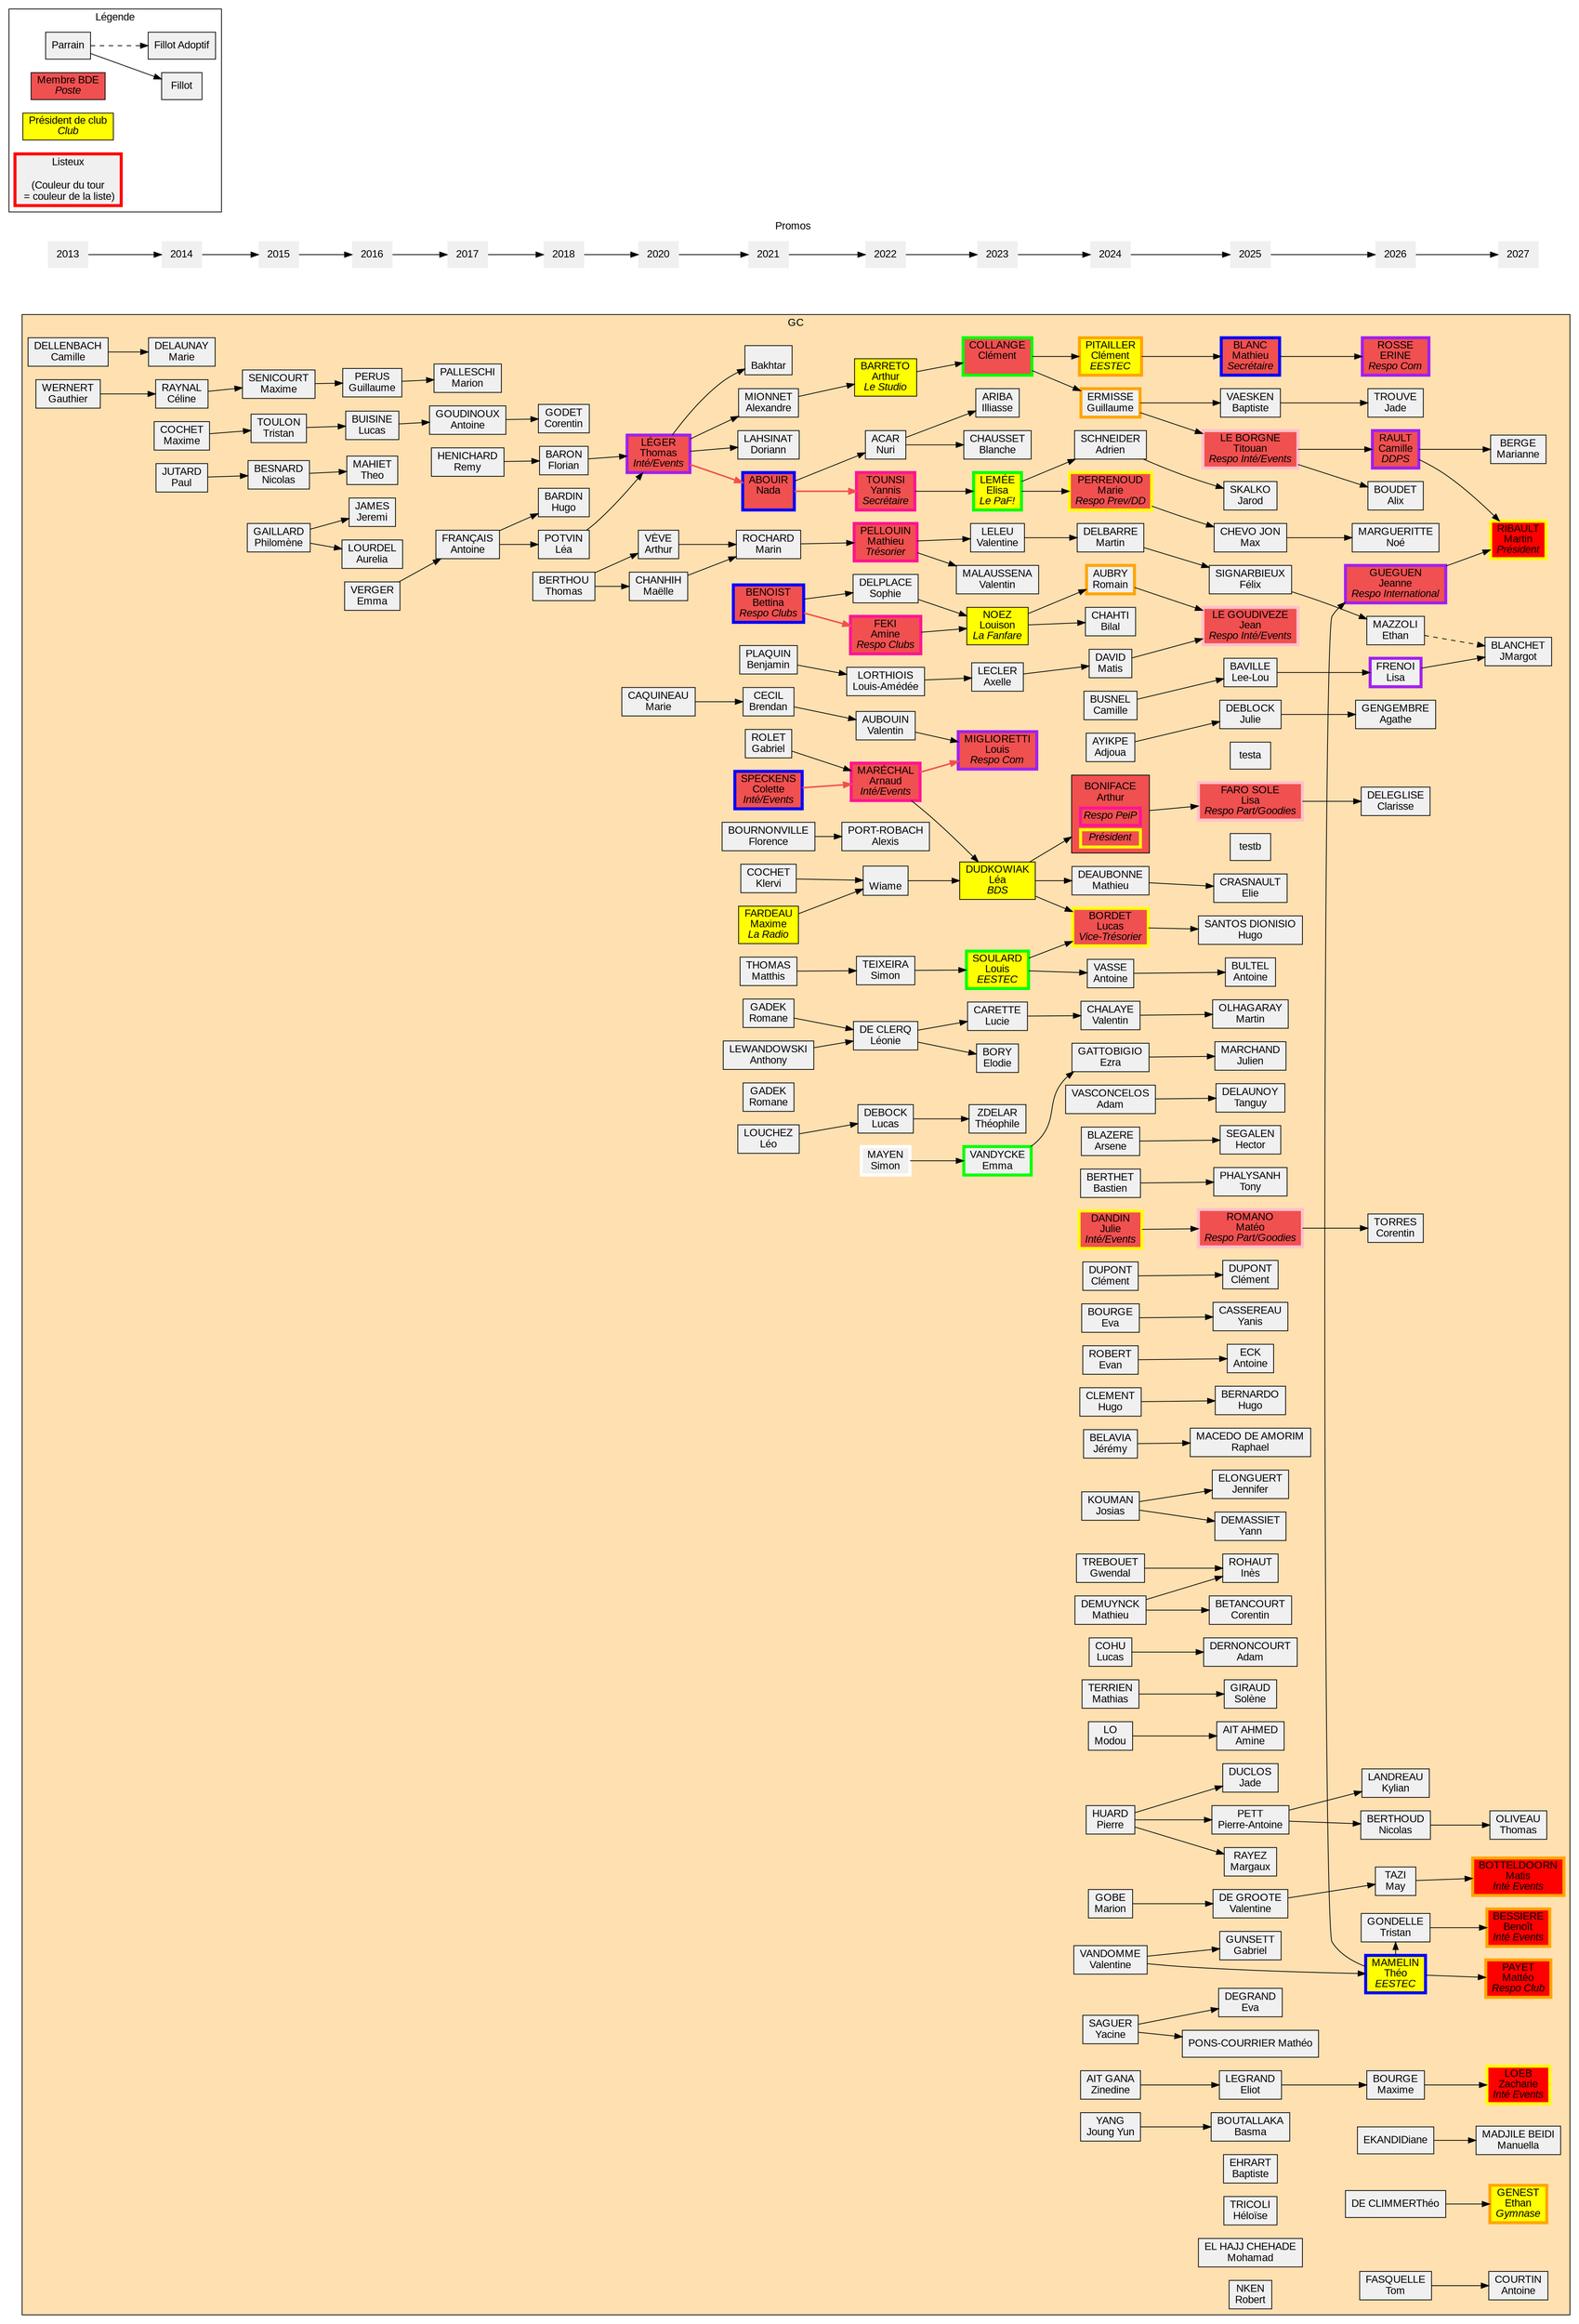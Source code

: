 digraph gc {
	graph [
		charset = "UTF-8";
		style = filled;
		fontname = "Arial";
	];

	node [
		shape = box;
		style = filled;
		fillcolor = "#f0f0f0";
		fontname = "Arial";
	];

	rankdir = LR;

	subgraph cluster_promos {
		label = "Promos";
		penwidth = 0;
		color = none;
		node [shape = none];

		"2013" -> "2014" -> "2015" -> "2016" -> "2017" -> "2018" -> "2020" -> "2021" -> "2022" -> "2023" -> "2024" -> "2025" -> "2026" -> "2027";
	}
		subgraph cluster_legende {
		label = "Légende";
		fillcolor = none;

		leg_parrain	[label = "Parrain"];
		leg_fillot	[label = "Fillot"];
		leg_fillotadop	[label = "Fillot Adoptif"];
		leg_BDE		[label = <Membre BDE<BR/><I>Poste</I>> fillcolor="#f05050"];
		leg_prez	[label = <Président de club<BR/><I>Club</I>> fillcolor="yellow"];
		leg_listeux	[label = "Listeux\n\n(Couleur du tour\n = couleur de la liste)" penwidth=4 color="red"];

		leg_parrain -> leg_fillot;
		leg_parrain -> leg_fillotadop [style = "dashed"];
	}
	

	subgraph cluster_GC {
		label = "GC";
		fillcolor = "#FFE0B0";

		{ rank = "same";
			camilledelle	[label = "DELLENBACH\nCamille"];
			gauthierwern	[label = "WERNERT\nGauthier"];
		}

		{ rank = "same";
			celineraynal	[label = "RAYNAL\nCéline"];
			mariedelaun	[label = "DELAUNAY\nMarie"];
			maximecoche	[label = "COCHET\nMaxime"];
			pauljutard	[label = "JUTARD\nPaul"];
		}
		camilledelle -> mariedelaun;
		gauthierwern -> celineraynal;
		
		{ rank="same";
			// camilleberb	[label = "BERBINEAU\nCamille"];
			// jeanarnaudesp	[label = "ESPINNASSOUZE\nJean Arnaud"];
			// loannehuet	[label = "HUET\nLoanne"];
			// nabildinar	[label = "DINARI\nNabil"];
			maximesenic	[label = "SENICOURT\nMaxime"];
			nicolasbes	[label = "BESNARD\nNicolas"];
			philomenegai	[label = "GAILLARD\nPhilomène"];
			// remidubois	[label = "DUBOIS\nRemi"];
			// stevenbolz	[label = "BOLZER\nSteven"];
			tristantoul	[label = "TOULON\nTristan"];
			// yanaviss	[label = "AVISSE\nYan"];
		}
		celineraynal -> maximesenic;
		maximecoche -> tristantoul;
		pauljutard -> nicolasbes;

		{ rank="same";
			aurelialourd	[label = "LOURDEL\nAurelia"];
			emmaverge	[label = "VERGER\nEmma"];
			guillaumeper	[label = "PERUS\nGuillaume"];
			jeremijame	[label = "JAMES\nJeremi"];
			lucasbuis	[label = "BUISINE\nLucas"];
			theomahi	[label = "MAHIET\nTheo"];
		}
		philomenegai -> aurelialourd;
		philomenegai -> jeremijame;
		maximesenic -> guillaumeper;
		nicolasbes -> theomahi;
		tristantoul -> lucasbuis;

		{ rank="same";
			antoinefran	[label = "FRANÇAIS\nAntoine"];
			antoinegoud	[label = "GOUDINOUX\nAntoine"];
			marionpalle	[label = "PALLESCHI\nMarion"];
			remyheni	[label = "HENICHARD\nRemy"];
		}
		emmaverge -> antoinefran;
		guillaumeper -> marionpalle;
		lucasbuis -> antoinegoud;

		{ rank="same";
			corentingode	[label = "GODET\nCorentin"];
			florianbaron	[label = "BARON\nFlorian"];
			hugobard	[label = "BARDIN\nHugo"];
			leapotvin	[label = "POTVIN\nLéa"];
			thomasberthou	[label = "BERTHOU\nThomas"];
		}
		antoinefran -> leapotvin;
		antoinefran -> hugobard;
		antoinegoud -> corentingode;
		remyheni -> florianbaron;

		{ rank="same";
			arthurvev	[label = "VÈVE\nArthur"];
			maellechan	[label = "CHANHIH\nMaëlle"];
			mariecaqui	[label = "CAQUINEAU\nMarie"];
			thomaslege	[label = <LÉGER<BR/>Thomas<BR/><I>Inté/Events</I>> fillcolor="#f05050" penwidth=4 color="purple"];
		}
		florianbaron -> thomaslege;
		leapotvin -> thomaslege;
		thomasberthou -> arthurvev;
		thomasberthou -> maellechan;

		{ rank="same";
			alexandremion	[label = "MIONNET\nAlexandre"];
			anthonylewa	[label = "LEWANDOWSKI\nAnthony"];
			bakhtar		[label = "\nBakhtar"];
			benjaminplaq	[label = "PLAQUIN\nBenjamin"];
			bettinabeno	[label = <BENOIST<BR/>Bettina<BR/><I>Respo Clubs</I>> fillcolor="#f05050" penwidth=4 color="blue"];
			brendancec	[label = "CECIL\nBrendan"];
			coletespeck	[label = <SPECKENS<BR/>Colette<BR/><I>Inté/Events</I>> fillcolor="#f05050" penwidth=4 color="blue"];
			doriannlahs	[label = "LAHSINAT\nDoriann"];
			florencebourn	[label = "BOURNONVILLE\nFlorence"];
			gabrielrol	[label = "ROLET\nGabriel"];
			klervicoch	[label = "COCHET\nKlervi"];
			leolouche	[label = "LOUCHEZ\nLéo"];
			marinroch	[label = "ROCHARD\nMarin"];
			matthistho	[label = "THOMAS\nMatthis"];
			maximefarde	[label = <FARDEAU<BR/>Maxime<BR/><I>La Radio</I>> fillcolor="yellow"];
			nadaabouir	[label = <ABOUIR<BR/>Nada<BR/><I> </I>> fillcolor="#f05050" penwidth=4 color="blue"];
			romanegad	[label = "GADEK\nRomane"];
			romanegade	[label = "GADEK\nRomane"];
		}
		arthurvev -> marinroch;
		maellechan -> marinroch;
		mariecaqui -> brendancec;
		thomaslege -> alexandremion;
		thomaslege -> bakhtar;
		thomaslege -> doriannlahs;
		thomaslege -> nadaabouir [penwidth=2 color = "#f05050"];

		{ rank="same";
			alexisportrob	[label = "PORT-ROBACH\nAlexis"];
			aminefeki	[label = <FEKI<BR/>Amine<BR/><I>Respo Clubs</I>> fillcolor="#f05050" penwidth=4 color="deeppink"];
			arnaudmarech	[label = <MARÉCHAL<BR/>Arnaud<BR/><I>Inté/Events</I>> fillcolor="#f05050" penwidth=4 color="deeppink"];
			arthurbarreto	[label = <BARRETO<BR/>Arthur<BR/><I>Le Studio</I>> fillcolor="yellow"];
			leoniedec	[label = "DE CLERQ\nLéonie"];
			louisamedeelo	[label = "LORTHIOIS\nLouis-Amédée"];
			lucasdebock	[label = "DEBOCK\nLucas"];
			mathieupell	[label = <PELLOUIN<BR/>Mathieu<BR/><I>Trésorier</I>> fillcolor="#f05050" penwidth=4 color="deeppink"];
			nuriacar	[label = "ACAR\nNuri"];
			simonmayen	[label = "MAYEN\nSimon" penwidth=4 color="white"];
			simonteixe	[label = "TEIXEIRA\nSimon"];
			sophiedelp	[label = "DELPLACE\nSophie"];
			valentinaubou	[label = "AUBOUIN\nValentin"];
			yannistouns	[label = <TOUNSI<BR/>Yannis<BR/><I>Secrétaire</I>> fillcolor="#f05050" penwidth=4 color="deeppink"];
			wiame		[label = "\nWiame"];
		}
		alexandremion -> arthurbarreto;
		anthonylewa -> leoniedec;
		benjaminplaq -> louisamedeelo;
		bettinabeno -> aminefeki [penwidth=2 color = "#f05050"];
		bettinabeno -> sophiedelp;
		brendancec -> valentinaubou;
		coletespeck -> arnaudmarech [penwidth=2 color = "#f05050"];
		florencebourn -> alexisportrob;
		gabrielrol -> arnaudmarech;
		klervicoch -> wiame;
		leolouche -> lucasdebock;
		marinroch -> mathieupell;
		matthistho -> simonteixe;
		maximefarde -> wiame;
		nadaabouir -> nuriacar;
		nadaabouir -> yannistouns [penwidth=2 color = "#f05050"];
		romanegade -> leoniedec;

		{ rank = "same";
			axellelecler	[label = "LECLER\nAxelle"];
			blanchechauss	[label = "CHAUSSET\nBlanche"];
			clementcollan	[label = <COLLANGE<BR/>Clément<BR/><I> </I>> fillcolor="#f05050" penwidth=4 color="green"];
			elisalemee	[label = <LEMÉE<BR/>Elisa<BR/><I>Le PaF!</I>> fillcolor="yellow" penwidth=4 color="green"];
			elodiebory	[label = "BORY\nElodie"];
			emmavandyck	[label = "VANDYCKE\nEmma" penwidth=4 color="green"];
			illiassearib	[label = "ARIBA\nIlliasse"];
			leadudkowi	[label = <DUDKOWIAK<BR/>Léa<BR/><I>BDS</I>> fillcolor="yellow"];
			louismiglior	[label = <MIGLIORETTI<BR/>Louis<BR/><I>Respo Com</I>> fillcolor="#f05050" penwidth=4 color="purple"];
			louisonnoez	[label = <NOEZ<BR/>Louison<BR/><I>La Fanfare</I>> fillcolor="yellow"];
			louissoulard	[label = <SOULARD<BR/>Louis<BR/><I>EESTEC</I>> fillcolor="yellow" penwidth=4 color="green"];
			luciecarette	[label = "CARETTE\nLucie"];
			quentinmalauss	[label = "MALAUSSENA\nValentin"];
			teophilezdel	[label = "ZDELAR\nThéophile"];
			valentineleu	[label = "LELEU\nValentine"];
		}
		aminefeki -> louisonnoez;
		arnaudmarech -> leadudkowi;
		arnaudmarech -> louismiglior [penwidth=2 color = "#f05050"];
		arthurbarreto -> clementcollan;
		leoniedec -> elodiebory;
		leoniedec -> luciecarette;
		louisamedeelo -> axellelecler;
		lucasdebock -> teophilezdel;
		mathieupell -> quentinmalauss;
		mathieupell -> valentineleu;
		nuriacar -> blanchechauss;
		nuriacar -> illiassearib;
		simonmayen -> emmavandyck;
		simonteixe -> louissoulard;
		sophiedelp -> louisonnoez;
		valentinaubou -> louismiglior;
		wiame -> leadudkowi;
		yannistouns -> elisalemee;

		{ rank = "same";//2024
            adamvascon  [label = "VASCONCELOS\nAdam"];
            adjouaayik  [label = "AYIKPE\nAdjoua"];
			adrienschne	[label = "SCHNEIDER\nAdrien"];
			antoinevass	[label = "VASSE\nAntoine"];
			arseneblaz  [label = "BLAZERE\nArsene"];
			arthurbonif	[label = <<table border="0">
							<tr><td border="0">BONIFACE<BR/>Arthur</td></tr>
							<tr><td border="4" color="deeppink"><I>Respo PeiP</I></td></tr>
							<tr><td border="4" color="yellow"><I>Président</I></td></tr>
						</table>> fillcolor="#f05050"];
            bastienbert  [label = "BERTHET\nBastien"];
			bilalchahti	 [label = "CHAHTI\nBilal"];
			camillebusn  [label = "BUSNEL\nCamille"];
			clementpit   [label = <PITAILLER<BR/>Clément<BR/><I>EESTEC</I>> fillcolor="yellow" penwidth=4 color="orange"];
			clementdup   [label = "DUPONT\nClément"];
			evabourge    [label = "BOURGE\nEva"];
			evanrober    [label = "ROBERT\nEvan"];
			ezragatt	 [label = "GATTOBIGIO\nEzra"];
			guillaumeerm [label = "ERMISSE\nGuillaume" penwidth=4 color="orange"];
			gwendaltre   [label = "TREBOUET\nGwendal"];
			hugoclem     [label = "CLEMENT\nHugo"];
			jeremybel    [label = "BELAVIA\nJérémy"];
			josiaskou    [label = "KOUMAN\nJosias"];
			julie		 [label = <DANDIN<BR/>Julie<BR/><I>Inté/Events</I>> fillcolor="#f05050" penwidth=4 color="yellow"];
			lucasbordet	 [label = <BORDET<BR/>Lucas<BR/><I>Vice-Trésorier</I>> fillcolor="#f05050" penwidth=4 color="yellow"];
			lucascohu    [label = "COHU\nLucas"];
			//maelgc		 [label = "\nMaël"];
			marieperren	 [label = <PERRENOUD<BR/>Marie<BR/><I>Respo Prev/DD</I>> fillcolor="#f05050" penwidth=4 color="yellow"];
			mariongobe   [label = "GOBE\nMarion"];
			martindelb	 [label = "DELBARRE\nMartin"];
			mathieudeaub [label = "DEAUBONNE\nMathieu"];
			mathiasterr  [label = "TERRIEN\nMathias"];
			mathieudem   [label = "DEMUYNCK\nMathieu"];
			matisdavid	 [label = "DAVID\nMatis"];
			modoulo      [label = "LO\nModou"];
			pierrehuar   [label = "HUARD\nPierre"];
			romainaubr	 [label = "AUBRY\nRomain" penwidth=4 color="orange"];
			valentincha  [label = "CHALAYE\nValentin"];
			valentineven [label = "VANDOMME\nValentine"];
			yacinesaguer [label = "SAGUER\nYacine"];
			zinedineait  [label = "AIT GANA\nZinedine"];
			jyang		 [label = "YANG\nJoung Yun"];
		}
        emmavandyck -> ezragatt;
		axellelecler -> matisdavid;
		clementcollan -> clementpit;
		clementcollan -> guillaumeerm;
		elisalemee -> adrienschne;
		elisalemee -> marieperren;
		leadudkowi -> arthurbonif;
		leadudkowi -> lucasbordet;
		leadudkowi -> mathieudeaub;
		//louismiglior -> maelgc;
		louisonnoez -> bilalchahti;
		louisonnoez -> romainaubr;
		louissoulard -> antoinevass;
		louissoulard -> lucasbordet;
		luciecarette -> valentincha;
		valentineleu -> martindelb;
		{ rank = "same";//2025
            adamderno   [label = "DERNONCOURT\nAdam"];
            amineaita   [label = "AIT AHMED\nAmine"];
            antoinebul  [label = "BULTEL\nAntoine"];
            antoineeck  [label = "ECK\nAntoine"];
            arthurrena  [label = "DUPONT\nClément"];
            baptisteeh  [label = "EHRART\nBaptiste"];
            baptistevae [label = "VAESKEN\nBaptiste"];
            basmabouta  [label = "BOUTALLAKA\nBasma"];
            corentinbet [label = "BETANCOURT\nCorentin"];
            eliecrasna  [label = "CRASNAULT\nElie"];
            eliotlegr   [label = "LEGRAND\nEliot"];
            evadegran   [label = "DEGRAND\nEva"];
            felixsign   [label = "SIGNARBIEUX\nFélix"];
            gabrielgu   [label = "GUNSETT\nGabriel"];
            hectorseg   [label = "SEGALEN\nHector"];
            heloisetri  [label = "TRICOLI\nHéloïse"];
            hugobernar  [label = "BERNARDO\nHugo"];
            hugosantos  [label = "SANTOS DIONISIO\nHugo"];
            inesrohau   [label = "ROHAUT\nInès"];
            jadeducl    [label = "DUCLOS\nJade"];
            jarodsk     [label = "SKALKO\nJarod"];
            jeanlegou   [label = <LE GOUDIVEZE<BR/>Jean<BR/><I>Respo Inté/Events</I>> fillcolor="#f05050" penwidth=4 color="pink"];
            jenniferel  [label = "ELONGUERT\nJennifer"];
            juliedebl   [label = "DEBLOCK\nJulie"];
            julienmar   [label = "MARCHAND\nJulien"];
            leelouba    [label = "BAVILLE\nLee-Lou"];
            lisafaro    [label = <FARO SOLE<BR/>Lisa<BR/><I>Respo Part/Goodies</I>> fillcolor="#f05050" penwidth=4 color="pink"];
            margauxra   [label = "RAYEZ\nMargaux"];
            martinolh   [label = "OLHAGARAY\nMartin"];
            mateorom    [label = <ROMANO<BR/>Matéo<BR/><I>Respo Part/Goodies</I>> fillcolor="#f05050" penwidth=4 color="pink"];
            mateopons   [label = "PONS-COURRIER Mathéo"];
            mathieubla  [label = <BLANC<BR/>Mathieu<BR/><I>Secrétaire</I>> fillcolor="#f05050" penwidth=4 color="blue"];
            maxchevojo  [label = "CHEVO JON\nMax"];
            mohamadelh  [label = "EL HAJJ CHEHADE\nMohamad"];
            pierreanto  [label = "PETT\nPierre-Antoine"];
            raphaelma   [label = "MACEDO DE AMORIM\nRaphael"];
            robertnken  [label = "NKEN\nRobert"];
            solenegira  [label = "GIRAUD\nSolène"];
            tanguydela  [label = "DELAUNOY\nTanguy"];
            titouanle   [label = <LE BORGNE<BR/>Titouan<BR/><I>Respo Inté/Events</I>> fillcolor="#f05050" penwidth=4 color="pink"];
            tonyphaly   [label = "PHALYSANH\nTony"];
            valentinede [label = "DE GROOTE\nValentine"];
            yaniscasse  [label = "CASSEREAU\nYanis"];
            yanndemass  [label = "DEMASSIET\nYann"];


		}
		jyang -> basmabouta;
		arthurbonif -> testb [style = invis];
		arthurbonif -> testa [style = invis];
		adamvascon -> tanguydela;
		adjouaayik->juliedebl;
		adrienschne->jarodsk;
		antoinevass->antoinebul;
		arseneblaz->hectorseg;
		arthurbonif->lisafaro;
		bastienbert->tonyphaly;
		camillebusn->leelouba;
		clementdup->arthurrena;
		clementpit->mathieubla;
		evabourge->yaniscasse;
		evanrober->antoineeck;
		ezragatt->julienmar;
		guillaumeerm->baptistevae;
		guillaumeerm->titouanle;
		gwendaltre->inesrohau;
		mathieudem->inesrohau;
		hugoclem -> hugobernar;
		jeremybel->raphaelma;
		josiaskou -> jenniferel;
		josiaskou -> yanndemass;
		julie -> mateorom;
		lucasbordet -> hugosantos;
        lucascohu -> adamderno;
        marieperren -> maxchevojo;
        mariongobe -> valentinede;
        martindelb -> felixsign;
        mathiasterr -> solenegira;
        mathieudeaub -> eliecrasna;
        mathieudem -> corentinbet;
        modoulo -> amineaita;
        pierrehuar -> jadeducl;
        pierrehuar -> margauxra;
        pierrehuar -> pierreanto;
        romainaubr -> jeanlegou;
        matisdavid ->jeanlegou;
        valentincha -> martinolh;
        valentineven -> theomamel;
        valentineven -> gabrielgu;
        yacinesaguer -> mateopons;
        yacinesaguer -> evadegran;
        zinedineait -> eliotlegr;
	{ rank = "same";//2026
		emazzoli  [label = "MAZZOLI\nEthan"];
		theomamel  [label = <MAMELIN<BR/>Théo<BR/><I>EESTEC</I>> fillcolor="yellow" penwidth=4 color="blue"];
		aboudet [label = "BOUDET\nAlix"];
		jtrouve [label = "TROUVE\nJade"];
		nberthoud [label = "BERTHOUD\nNicolas"];
		mbourge [label = "BOURGE\nMaxime"];
		tgondelle [label = "GONDELLE\nTristan"];
		ctorres [label = "TORRES\nCorentin"];
		nmargueritte [label = "MARGUERITTE\nNoé"];
		mtazi [label = "TAZI\nMay"];
		cdeleglise [label = "DELEGLISE\nClarisse"];
		erosse [label = <ROSSE<BR/>ERINE<BR/><I>Respo Com</I>> fillcolor="#f05050" penwidth=4 color="purple"];
		agengembre [label = "GENGEMBRE\nAgathe"];
		klandreau [label = "LANDREAU\nKylian"];
		crault [label = <RAULT<BR/>Camille<BR/><I>DDPS</I>> fillcolor="#f05050" penwidth=4 color="purple"];
		lfrenoi 	[label = <FRENOI<BR/>Lisa<BR/>> penwidth=4 color="purple"];
		jgueguen	[label = <GUEGUEN<BR/>Jeanne<BR/><I>Respo International</I>> fillcolor="#f05050" penwidth=4 color="purple"]
		dekandi [label = "EKANDI\Diane"];
		tdeclimm [label = "DE CLIMMER\Théo"];
		tfasquel [label = "FASQUELLE\nTom"];

	}
	leelouba -> lfrenoi;
	felixsign -> emazzoli;
	titouanle -> aboudet;
	baptistevae ->jtrouve;
	pierreanto ->nberthoud;
	eliotlegr -> mbourge;
	theomamel -> tgondelle;
	theomamel -> jgueguen;
	mateorom ->ctorres;
	maxchevojo -> nmargueritte;
	valentinede -> mtazi;
	lisafaro -> cdeleglise;
	mathieubla -> erosse;
	juliedebl ->agengembre;
	pierreanto -> klandreau;
	titouanle -> crault;
	{ rank = "same";//2027
		mmadjile  [label = "MADJILE BEIDI\nManuella"];
		mribault  [label = <RIBAULT<BR/>Martin<BR/><I>Président</I>> fillcolor="red" penwidth=4 color="yellow"];
		mpayet [label = <PAYET<BR/>Mattéo<BR/><I>Respo Club</I>> fillcolor="red" penwidth=4 color="orange"];
		mblanche [label = "BLANCHET\nJMargot"];
		bbessier [label =  <BESSIERE<BR/>Benoît<BR/><I>Inté Events</I>> fillcolor="red" penwidth=4 color="orange"];
		mberge [label = "BERGE\nMarianne"];
		toliveau [label = "OLIVEAU\nThomas"];
		mbotteld [label = <BOTTELDOORN<BR/>Matis<BR/><I>Inté Events</I>> fillcolor="red" penwidth=4 color="orange"];
		egenest [label =  <GENEST<BR/>Ethan<BR/><I>Gymnase</I>> fillcolor="yellow" penwidth=4 color="orange"];
		acourtin [label = "COURTIN\nAntoine"];
		zloeb [label =  <LOEB<BR/>Zacharie<BR/><I>Inté Events</I>> fillcolor="red" penwidth=4 color="yellow"];
	}
	dekandi -> mmadjile;
	mbourge -> zloeb;
	nberthoud -> toliveau;
	crault -> mribault;
	jgueguen -> mribault;
	theomamel -> mpayet;
	lfrenoi -> mblanche;
	emazzoli -> mblanche [style = "dashed"];
	tgondelle -> bbessier;
	crault -> mberge;
	mtazi -> mbotteld;
	tdeclimm -> egenest;
	tfasquel -> acourtin;
	}



	endnode [style=invis];

	martindelb -> endnode [style=invis];
	"2024" -> endnode [style=invis];
}
